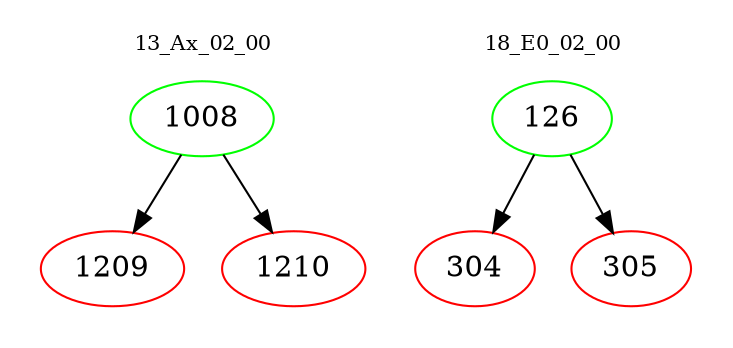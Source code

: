 digraph{
subgraph cluster_0 {
color = white
label = "13_Ax_02_00";
fontsize=10;
T0_1008 [label="1008", color="green"]
T0_1008 -> T0_1209 [color="black"]
T0_1209 [label="1209", color="red"]
T0_1008 -> T0_1210 [color="black"]
T0_1210 [label="1210", color="red"]
}
subgraph cluster_1 {
color = white
label = "18_E0_02_00";
fontsize=10;
T1_126 [label="126", color="green"]
T1_126 -> T1_304 [color="black"]
T1_304 [label="304", color="red"]
T1_126 -> T1_305 [color="black"]
T1_305 [label="305", color="red"]
}
}
